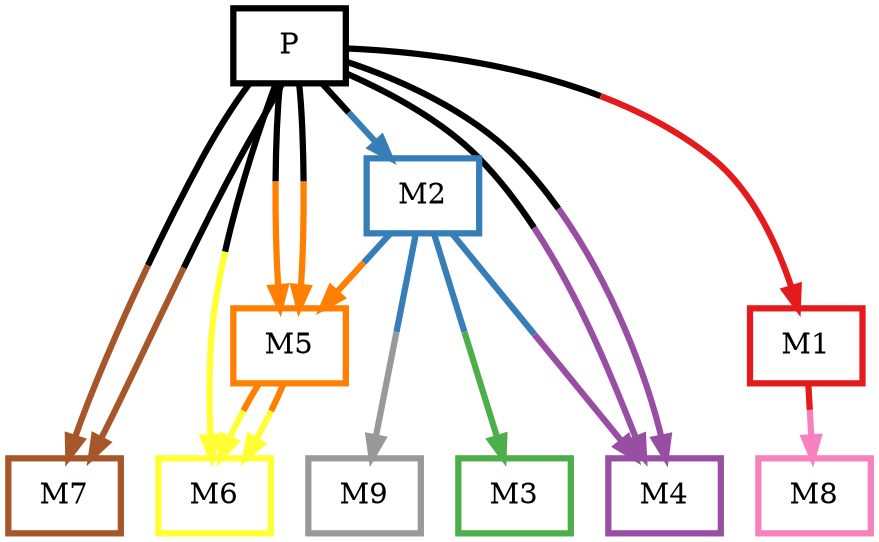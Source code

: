digraph barS {
	{
		rank=same
	0 [shape=box,penwidth=3,colorscheme=set19,color=0,label="P"]
	}
	{
		rank=same
		9 [shape=box,penwidth=3,colorscheme=set19,color=9,label="M9"]
		8 [shape=box,penwidth=3,colorscheme=set19,color=8,label="M8"]
		7 [shape=box,penwidth=3,colorscheme=set19,color=7,label="M7"]
		6 [shape=box,penwidth=3,colorscheme=set19,color=6,label="M6"]
		4 [shape=box,penwidth=3,colorscheme=set19,color=4,label="M4"]
		3 [shape=box,penwidth=3,colorscheme=set19,color=3,label="M3"]
	}
	5 [shape=box,penwidth=3,colorscheme=set19,color=5,label="M5"]
	2 [shape=box,penwidth=3,colorscheme=set19,color=2,label="M2"]
	1 [shape=box,penwidth=3,colorscheme=set19,color=1,label="M1"]
	5 -> 6 [penwidth=3,colorscheme=set19,color="5;0.5:6"]
	5 -> 6 [penwidth=3,colorscheme=set19,color="5;0.5:6"]
	2 -> 9 [penwidth=3,colorscheme=set19,color="2;0.5:9"]
	2 -> 4 [penwidth=3,colorscheme=set19,color="2;0.5:4"]
	2 -> 3 [penwidth=3,colorscheme=set19,color="2;0.5:3"]
	2 -> 5 [penwidth=3,colorscheme=set19,color="2;0.5:5"]
	1 -> 8 [penwidth=3,colorscheme=set19,color="1;0.5:8"]
	0 -> 7 [penwidth=3,colorscheme=set19,color="0;0.5:7"]
	0 -> 7 [penwidth=3,colorscheme=set19,color="0;0.5:7"]
	0 -> 5 [penwidth=3,colorscheme=set19,color="0;0.5:5"]
	0 -> 5 [penwidth=3,colorscheme=set19,color="0;0.5:5"]
	0 -> 6 [penwidth=3,colorscheme=set19,color="0;0.5:6"]
	0 -> 4 [penwidth=3,colorscheme=set19,color="0;0.5:4"]
	0 -> 4 [penwidth=3,colorscheme=set19,color="0;0.5:4"]
	0 -> 2 [penwidth=3,colorscheme=set19,color="0;0.5:2"]
	0 -> 1 [penwidth=3,colorscheme=set19,color="0;0.5:1"]
}
